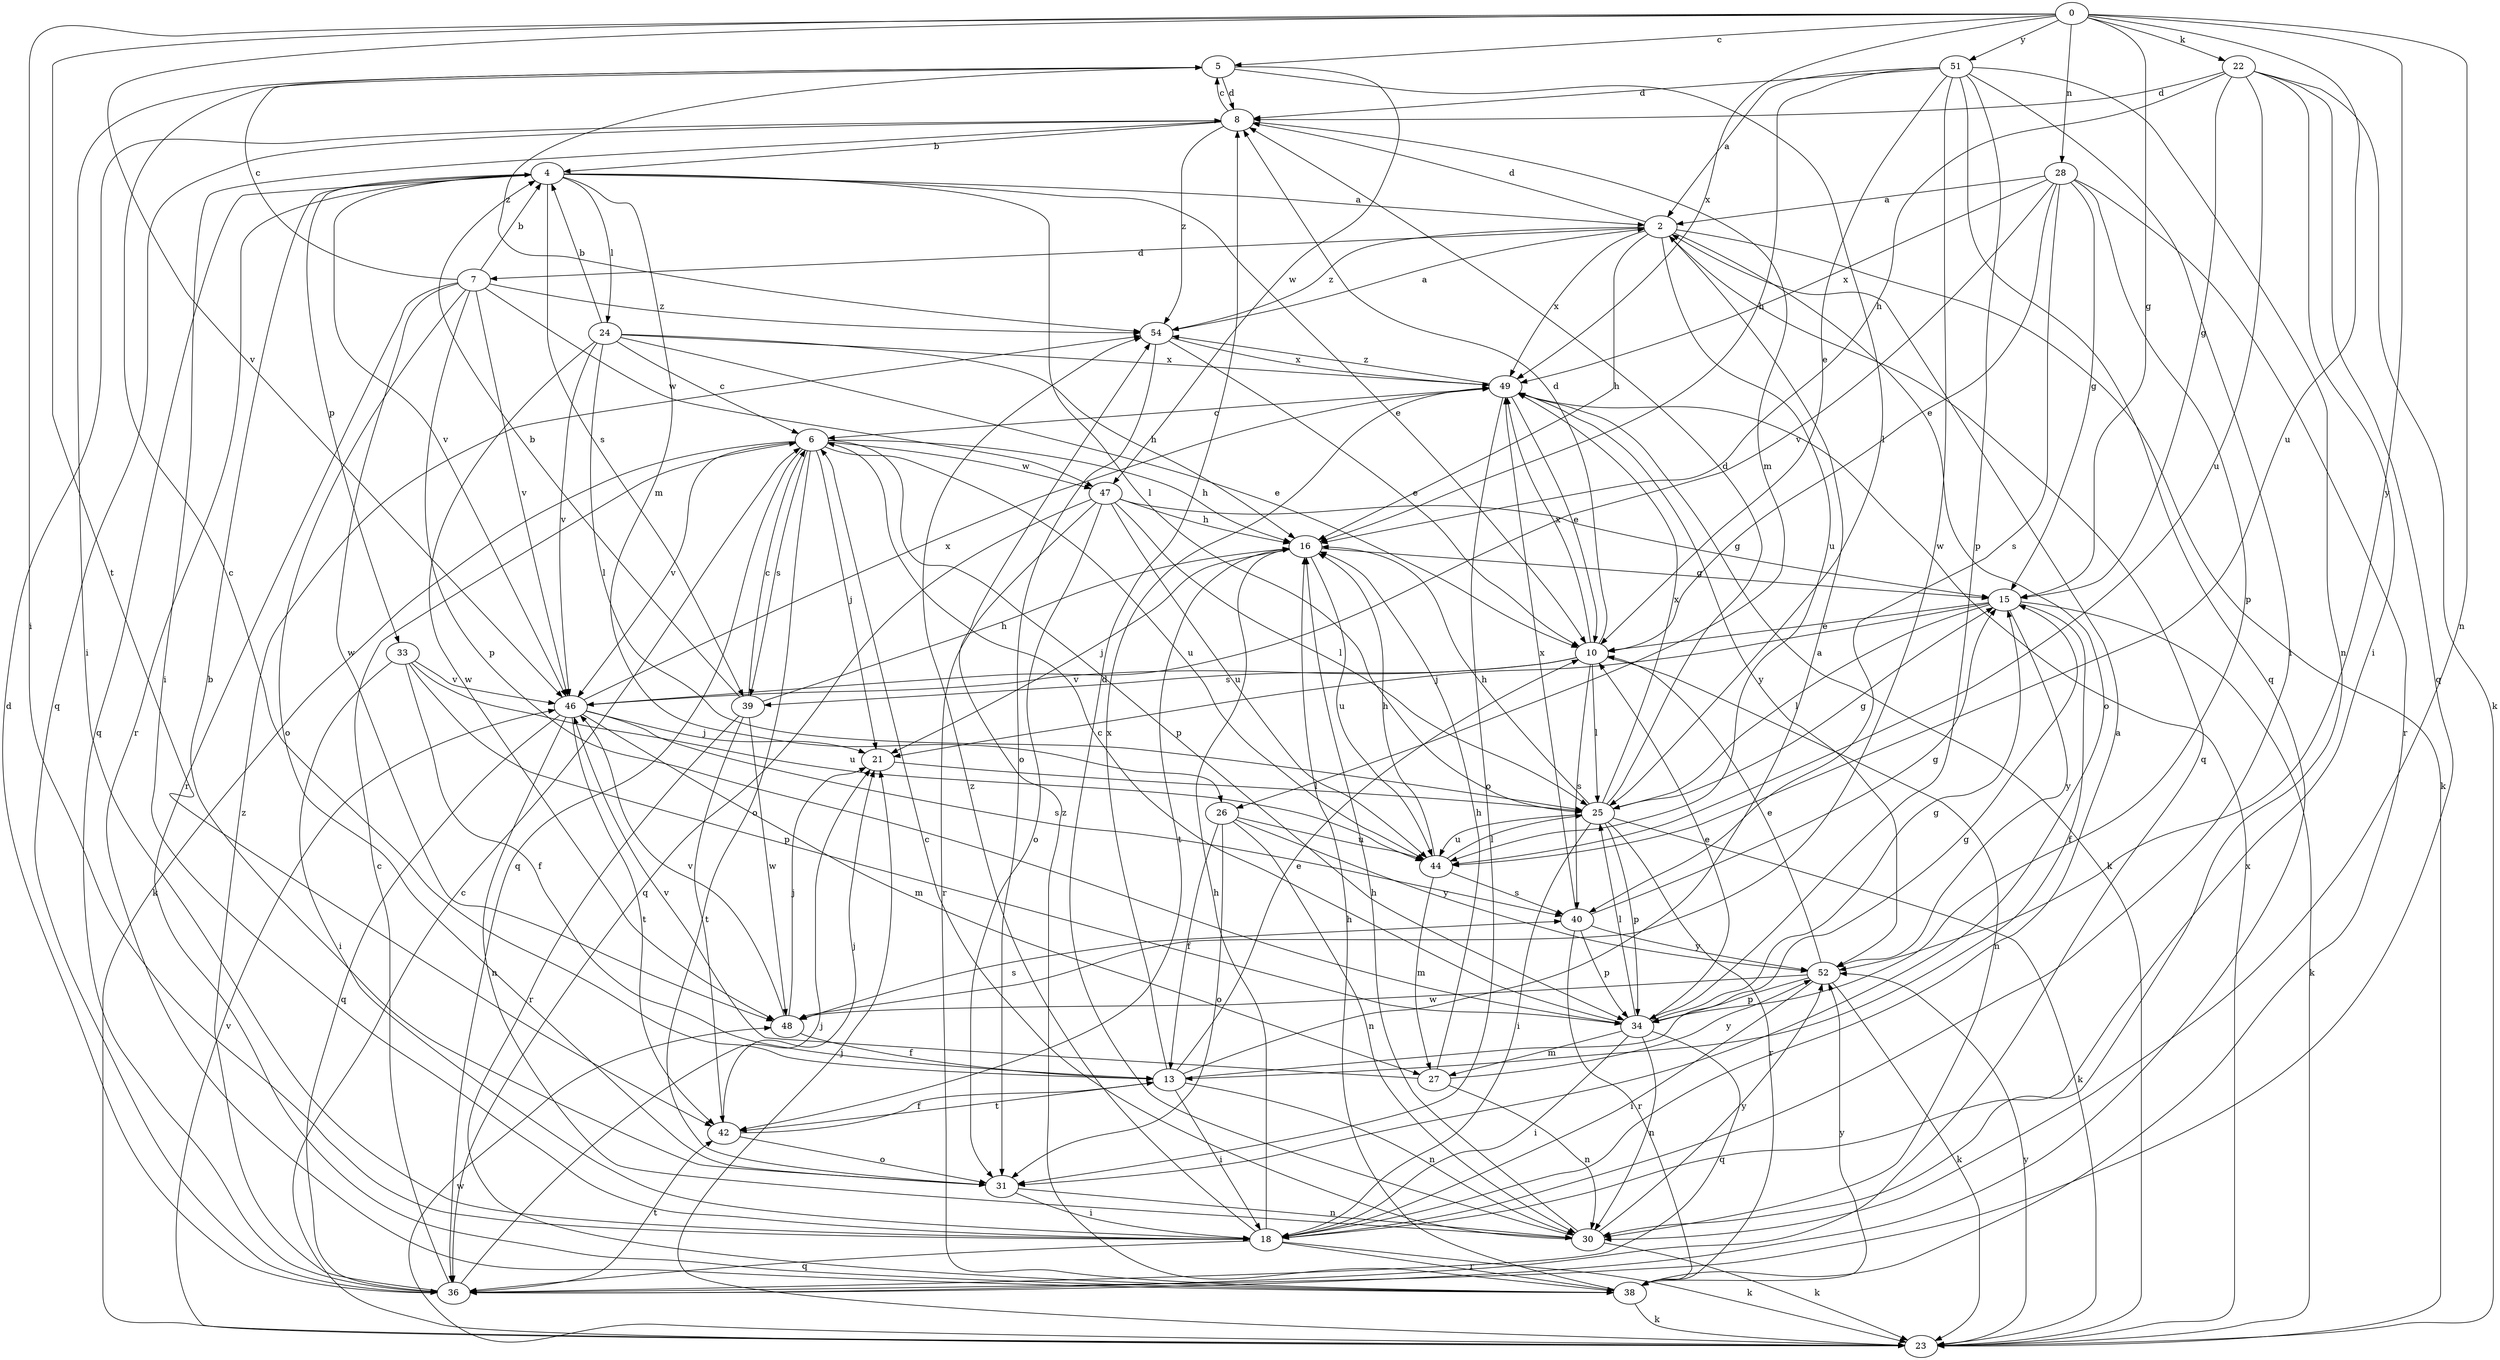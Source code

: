 strict digraph  {
0;
2;
4;
5;
6;
7;
8;
10;
13;
15;
16;
18;
21;
22;
23;
24;
25;
26;
27;
28;
30;
31;
33;
34;
36;
38;
39;
40;
42;
44;
46;
47;
48;
49;
51;
52;
54;
0 -> 5  [label=c];
0 -> 15  [label=g];
0 -> 18  [label=i];
0 -> 22  [label=k];
0 -> 28  [label=n];
0 -> 30  [label=n];
0 -> 42  [label=t];
0 -> 44  [label=u];
0 -> 46  [label=v];
0 -> 49  [label=x];
0 -> 51  [label=y];
0 -> 52  [label=y];
2 -> 7  [label=d];
2 -> 8  [label=d];
2 -> 16  [label=h];
2 -> 23  [label=k];
2 -> 31  [label=o];
2 -> 36  [label=q];
2 -> 44  [label=u];
2 -> 49  [label=x];
2 -> 54  [label=z];
4 -> 2  [label=a];
4 -> 10  [label=e];
4 -> 24  [label=l];
4 -> 25  [label=l];
4 -> 26  [label=m];
4 -> 33  [label=p];
4 -> 36  [label=q];
4 -> 38  [label=r];
4 -> 39  [label=s];
4 -> 46  [label=v];
5 -> 8  [label=d];
5 -> 18  [label=i];
5 -> 25  [label=l];
5 -> 47  [label=w];
5 -> 54  [label=z];
6 -> 16  [label=h];
6 -> 21  [label=j];
6 -> 23  [label=k];
6 -> 31  [label=o];
6 -> 34  [label=p];
6 -> 36  [label=q];
6 -> 39  [label=s];
6 -> 44  [label=u];
6 -> 46  [label=v];
6 -> 47  [label=w];
7 -> 4  [label=b];
7 -> 5  [label=c];
7 -> 31  [label=o];
7 -> 34  [label=p];
7 -> 38  [label=r];
7 -> 46  [label=v];
7 -> 47  [label=w];
7 -> 48  [label=w];
7 -> 54  [label=z];
8 -> 4  [label=b];
8 -> 5  [label=c];
8 -> 18  [label=i];
8 -> 26  [label=m];
8 -> 36  [label=q];
8 -> 54  [label=z];
10 -> 8  [label=d];
10 -> 25  [label=l];
10 -> 30  [label=n];
10 -> 39  [label=s];
10 -> 40  [label=s];
10 -> 46  [label=v];
10 -> 49  [label=x];
13 -> 2  [label=a];
13 -> 5  [label=c];
13 -> 10  [label=e];
13 -> 15  [label=g];
13 -> 18  [label=i];
13 -> 30  [label=n];
13 -> 42  [label=t];
13 -> 49  [label=x];
15 -> 10  [label=e];
15 -> 13  [label=f];
15 -> 21  [label=j];
15 -> 23  [label=k];
15 -> 25  [label=l];
15 -> 52  [label=y];
16 -> 15  [label=g];
16 -> 21  [label=j];
16 -> 42  [label=t];
16 -> 44  [label=u];
18 -> 2  [label=a];
18 -> 16  [label=h];
18 -> 23  [label=k];
18 -> 36  [label=q];
18 -> 38  [label=r];
18 -> 54  [label=z];
21 -> 25  [label=l];
22 -> 8  [label=d];
22 -> 15  [label=g];
22 -> 16  [label=h];
22 -> 18  [label=i];
22 -> 23  [label=k];
22 -> 36  [label=q];
22 -> 44  [label=u];
23 -> 6  [label=c];
23 -> 21  [label=j];
23 -> 46  [label=v];
23 -> 48  [label=w];
23 -> 49  [label=x];
23 -> 52  [label=y];
24 -> 4  [label=b];
24 -> 6  [label=c];
24 -> 10  [label=e];
24 -> 16  [label=h];
24 -> 25  [label=l];
24 -> 46  [label=v];
24 -> 48  [label=w];
24 -> 49  [label=x];
25 -> 8  [label=d];
25 -> 15  [label=g];
25 -> 16  [label=h];
25 -> 18  [label=i];
25 -> 23  [label=k];
25 -> 34  [label=p];
25 -> 38  [label=r];
25 -> 44  [label=u];
25 -> 49  [label=x];
26 -> 13  [label=f];
26 -> 30  [label=n];
26 -> 31  [label=o];
26 -> 44  [label=u];
26 -> 52  [label=y];
27 -> 16  [label=h];
27 -> 30  [label=n];
27 -> 46  [label=v];
27 -> 52  [label=y];
28 -> 2  [label=a];
28 -> 10  [label=e];
28 -> 15  [label=g];
28 -> 34  [label=p];
28 -> 38  [label=r];
28 -> 40  [label=s];
28 -> 46  [label=v];
28 -> 49  [label=x];
30 -> 6  [label=c];
30 -> 8  [label=d];
30 -> 16  [label=h];
30 -> 23  [label=k];
30 -> 52  [label=y];
31 -> 4  [label=b];
31 -> 18  [label=i];
31 -> 30  [label=n];
33 -> 13  [label=f];
33 -> 18  [label=i];
33 -> 34  [label=p];
33 -> 44  [label=u];
33 -> 46  [label=v];
34 -> 6  [label=c];
34 -> 10  [label=e];
34 -> 15  [label=g];
34 -> 18  [label=i];
34 -> 25  [label=l];
34 -> 27  [label=m];
34 -> 30  [label=n];
34 -> 36  [label=q];
36 -> 6  [label=c];
36 -> 8  [label=d];
36 -> 21  [label=j];
36 -> 42  [label=t];
36 -> 54  [label=z];
38 -> 16  [label=h];
38 -> 23  [label=k];
38 -> 52  [label=y];
38 -> 54  [label=z];
39 -> 4  [label=b];
39 -> 6  [label=c];
39 -> 16  [label=h];
39 -> 38  [label=r];
39 -> 42  [label=t];
39 -> 48  [label=w];
40 -> 15  [label=g];
40 -> 34  [label=p];
40 -> 38  [label=r];
40 -> 49  [label=x];
40 -> 52  [label=y];
42 -> 13  [label=f];
42 -> 21  [label=j];
42 -> 31  [label=o];
44 -> 16  [label=h];
44 -> 25  [label=l];
44 -> 27  [label=m];
44 -> 40  [label=s];
46 -> 21  [label=j];
46 -> 27  [label=m];
46 -> 30  [label=n];
46 -> 36  [label=q];
46 -> 40  [label=s];
46 -> 42  [label=t];
46 -> 49  [label=x];
47 -> 15  [label=g];
47 -> 16  [label=h];
47 -> 25  [label=l];
47 -> 31  [label=o];
47 -> 36  [label=q];
47 -> 38  [label=r];
47 -> 44  [label=u];
48 -> 13  [label=f];
48 -> 21  [label=j];
48 -> 40  [label=s];
48 -> 46  [label=v];
49 -> 6  [label=c];
49 -> 10  [label=e];
49 -> 23  [label=k];
49 -> 31  [label=o];
49 -> 52  [label=y];
49 -> 54  [label=z];
51 -> 2  [label=a];
51 -> 8  [label=d];
51 -> 10  [label=e];
51 -> 16  [label=h];
51 -> 18  [label=i];
51 -> 30  [label=n];
51 -> 34  [label=p];
51 -> 36  [label=q];
51 -> 48  [label=w];
52 -> 10  [label=e];
52 -> 18  [label=i];
52 -> 23  [label=k];
52 -> 34  [label=p];
52 -> 48  [label=w];
54 -> 2  [label=a];
54 -> 10  [label=e];
54 -> 31  [label=o];
54 -> 49  [label=x];
}
